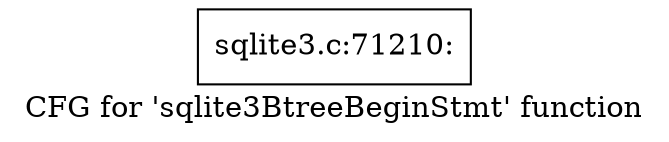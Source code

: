 digraph "CFG for 'sqlite3BtreeBeginStmt' function" {
	label="CFG for 'sqlite3BtreeBeginStmt' function";

	Node0x55c0f7f702c0 [shape=record,label="{sqlite3.c:71210:}"];
}
